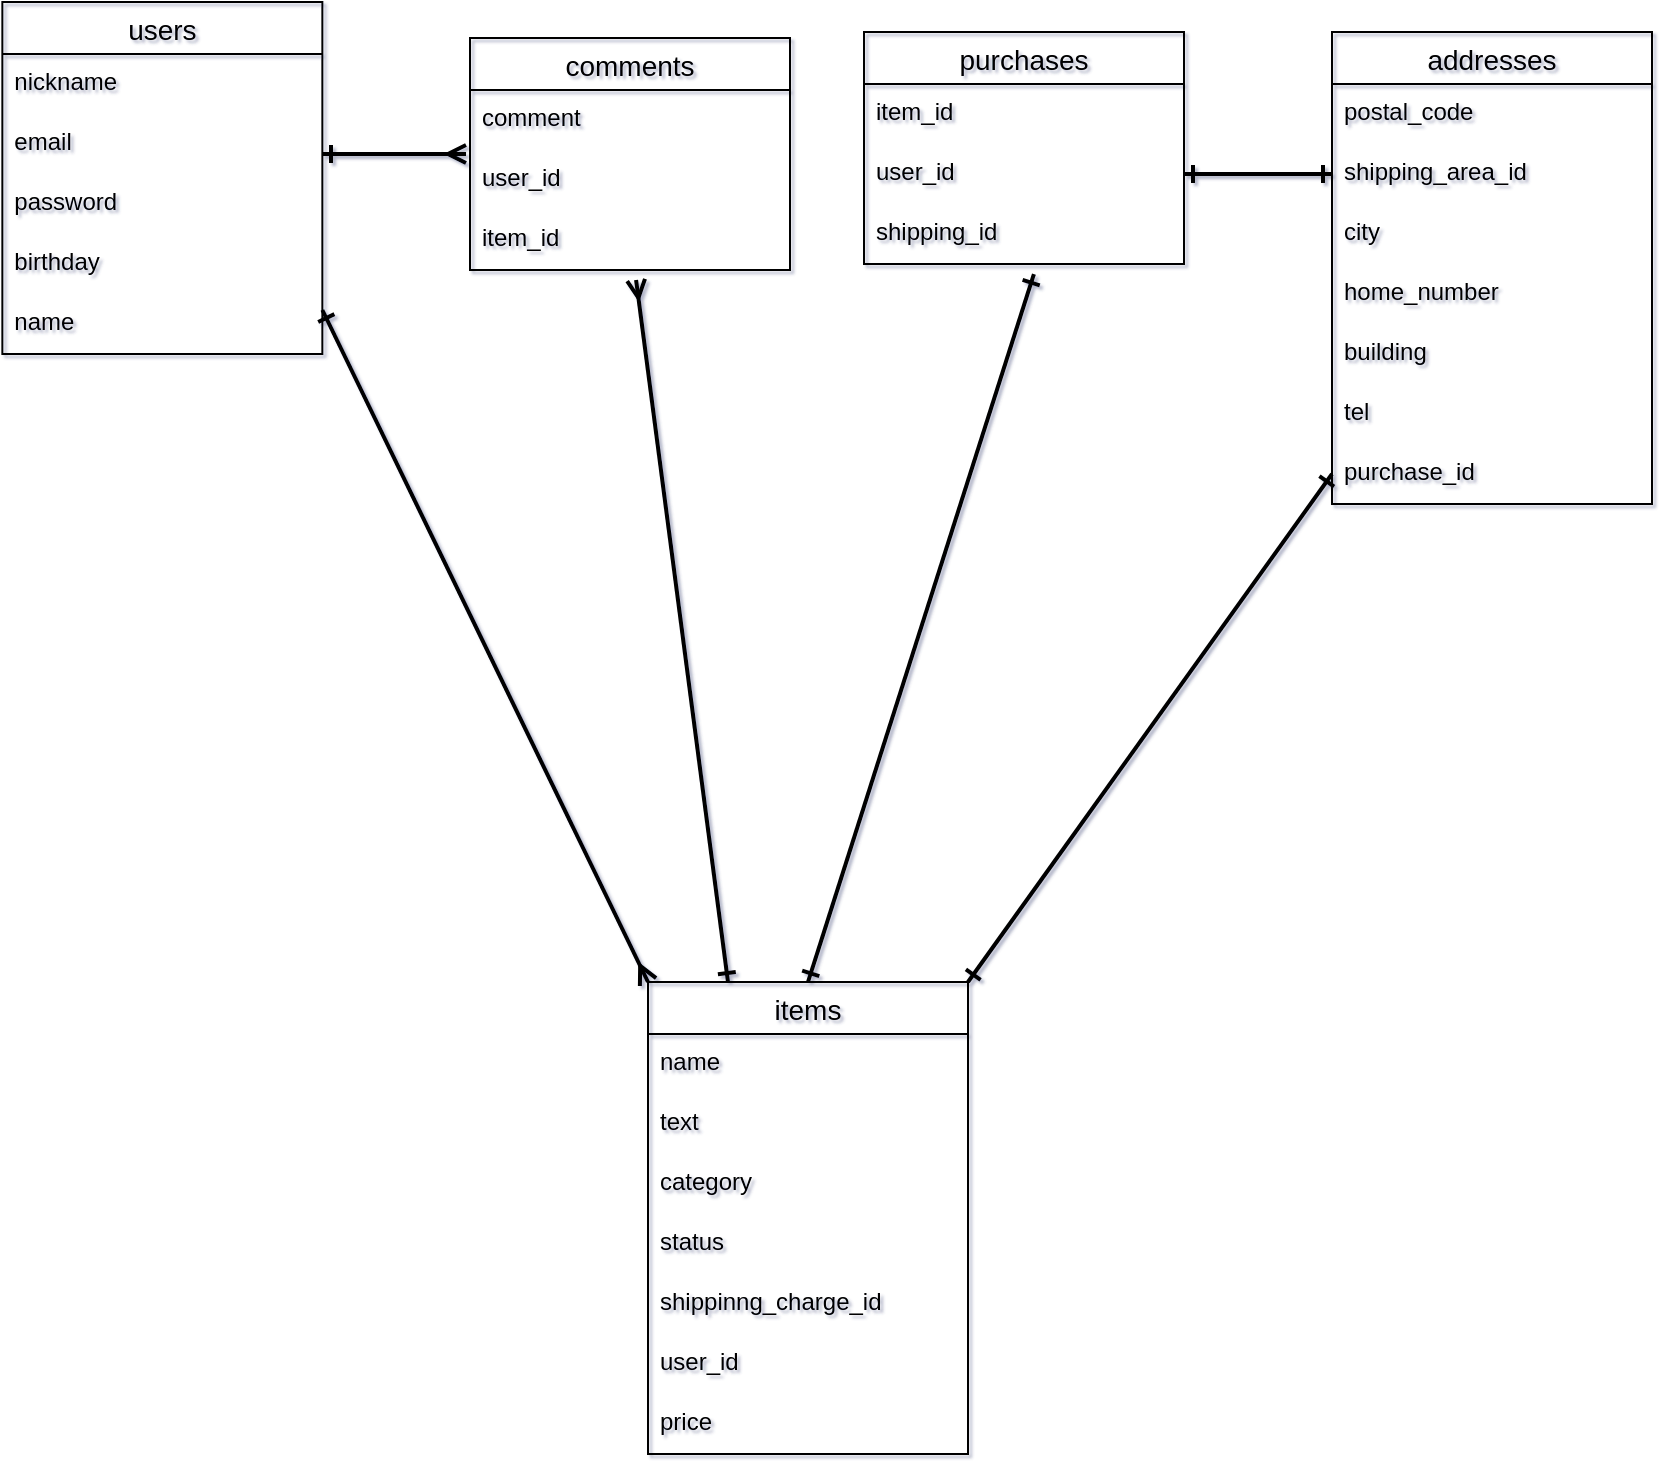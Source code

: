 <mxfile>
    <diagram id="Oeq7eTY7jD4kqrIDmQNH" name="ページ1">
        <mxGraphModel dx="350" dy="424" grid="0" gridSize="10" guides="1" tooltips="1" connect="1" arrows="1" fold="1" page="1" pageScale="1" pageWidth="850" pageHeight="1100" math="0" shadow="1">
            <root>
                <mxCell id="0"/>
                <mxCell id="103" parent="0"/>
                <mxCell id="130" value="addresses" style="swimlane;fontStyle=0;childLayout=stackLayout;horizontal=1;startSize=26;horizontalStack=0;resizeParent=1;resizeParentMax=0;resizeLast=0;collapsible=1;marginBottom=0;align=center;fontSize=14;fillColor=none;" parent="103" vertex="1">
                    <mxGeometry x="679" y="97" width="160" height="236" as="geometry"/>
                </mxCell>
                <mxCell id="248" value="postal_code" style="text;strokeColor=none;fillColor=none;spacingLeft=4;spacingRight=4;overflow=hidden;rotatable=0;points=[[0,0.5],[1,0.5]];portConstraint=eastwest;fontSize=12;" parent="130" vertex="1">
                    <mxGeometry y="26" width="160" height="30" as="geometry"/>
                </mxCell>
                <mxCell id="134" value="shipping_area_id" style="text;strokeColor=none;fillColor=none;spacingLeft=4;spacingRight=4;overflow=hidden;rotatable=0;points=[[0,0.5],[1,0.5]];portConstraint=eastwest;fontSize=12;" parent="130" vertex="1">
                    <mxGeometry y="56" width="160" height="30" as="geometry"/>
                </mxCell>
                <mxCell id="249" value="city" style="text;strokeColor=none;fillColor=none;spacingLeft=4;spacingRight=4;overflow=hidden;rotatable=0;points=[[0,0.5],[1,0.5]];portConstraint=eastwest;fontSize=12;" parent="130" vertex="1">
                    <mxGeometry y="86" width="160" height="30" as="geometry"/>
                </mxCell>
                <mxCell id="250" value="home_number" style="text;strokeColor=none;fillColor=none;spacingLeft=4;spacingRight=4;overflow=hidden;rotatable=0;points=[[0,0.5],[1,0.5]];portConstraint=eastwest;fontSize=12;" parent="130" vertex="1">
                    <mxGeometry y="116" width="160" height="30" as="geometry"/>
                </mxCell>
                <mxCell id="251" value="building" style="text;strokeColor=none;fillColor=none;spacingLeft=4;spacingRight=4;overflow=hidden;rotatable=0;points=[[0,0.5],[1,0.5]];portConstraint=eastwest;fontSize=12;" parent="130" vertex="1">
                    <mxGeometry y="146" width="160" height="30" as="geometry"/>
                </mxCell>
                <mxCell id="138" value="tel" style="text;strokeColor=none;fillColor=none;spacingLeft=4;spacingRight=4;overflow=hidden;rotatable=0;points=[[0,0.5],[1,0.5]];portConstraint=eastwest;fontSize=12;" parent="130" vertex="1">
                    <mxGeometry y="176" width="160" height="30" as="geometry"/>
                </mxCell>
                <mxCell id="241" value="purchase_id" style="text;strokeColor=none;fillColor=none;spacingLeft=4;spacingRight=4;overflow=hidden;rotatable=0;points=[[0,0.5],[1,0.5]];portConstraint=eastwest;fontSize=12;" parent="130" vertex="1">
                    <mxGeometry y="206" width="160" height="30" as="geometry"/>
                </mxCell>
                <mxCell id="119" value="items" style="swimlane;fontStyle=0;childLayout=stackLayout;horizontal=1;startSize=26;horizontalStack=0;resizeParent=1;resizeParentMax=0;resizeLast=0;collapsible=1;marginBottom=0;align=center;fontSize=14;fillColor=none;" parent="103" vertex="1">
                    <mxGeometry x="337" y="572" width="160" height="236" as="geometry"/>
                </mxCell>
                <mxCell id="221" value="name" style="text;strokeColor=none;fillColor=none;spacingLeft=4;spacingRight=4;overflow=hidden;rotatable=0;points=[[0,0.5],[1,0.5]];portConstraint=eastwest;fontSize=12;" parent="119" vertex="1">
                    <mxGeometry y="26" width="160" height="30" as="geometry"/>
                </mxCell>
                <mxCell id="223" value="text" style="text;strokeColor=none;fillColor=none;spacingLeft=4;spacingRight=4;overflow=hidden;rotatable=0;points=[[0,0.5],[1,0.5]];portConstraint=eastwest;fontSize=12;" parent="119" vertex="1">
                    <mxGeometry y="56" width="160" height="30" as="geometry"/>
                </mxCell>
                <mxCell id="246" value="category" style="text;strokeColor=none;fillColor=none;spacingLeft=4;spacingRight=4;overflow=hidden;rotatable=0;points=[[0,0.5],[1,0.5]];portConstraint=eastwest;fontSize=12;" parent="119" vertex="1">
                    <mxGeometry y="86" width="160" height="30" as="geometry"/>
                </mxCell>
                <mxCell id="247" value="status" style="text;strokeColor=none;fillColor=none;spacingLeft=4;spacingRight=4;overflow=hidden;rotatable=0;points=[[0,0.5],[1,0.5]];portConstraint=eastwest;fontSize=12;" parent="119" vertex="1">
                    <mxGeometry y="116" width="160" height="30" as="geometry"/>
                </mxCell>
                <mxCell id="225" value="shippinng_charge_id" style="text;strokeColor=none;fillColor=none;spacingLeft=4;spacingRight=4;overflow=hidden;rotatable=0;points=[[0,0.5],[1,0.5]];portConstraint=eastwest;fontSize=12;" parent="119" vertex="1">
                    <mxGeometry y="146" width="160" height="30" as="geometry"/>
                </mxCell>
                <mxCell id="219" value="user_id" style="text;strokeColor=none;fillColor=none;spacingLeft=4;spacingRight=4;overflow=hidden;rotatable=0;points=[[0,0.5],[1,0.5]];portConstraint=eastwest;fontSize=12;" parent="119" vertex="1">
                    <mxGeometry y="176" width="160" height="30" as="geometry"/>
                </mxCell>
                <mxCell id="129" value="price" style="text;strokeColor=none;fillColor=none;spacingLeft=4;spacingRight=4;overflow=hidden;rotatable=0;points=[[0,0.5],[1,0.5]];portConstraint=eastwest;fontSize=12;" parent="119" vertex="1">
                    <mxGeometry y="206" width="160" height="30" as="geometry"/>
                </mxCell>
                <mxCell id="195" value="purchases" style="swimlane;fontStyle=0;childLayout=stackLayout;horizontal=1;startSize=26;horizontalStack=0;resizeParent=1;resizeParentMax=0;resizeLast=0;collapsible=1;marginBottom=0;align=center;fontSize=14;fillColor=none;" parent="103" vertex="1">
                    <mxGeometry x="445" y="97" width="160" height="116" as="geometry"/>
                </mxCell>
                <mxCell id="218" value="item_id" style="text;strokeColor=none;fillColor=none;spacingLeft=4;spacingRight=4;overflow=hidden;rotatable=0;points=[[0,0.5],[1,0.5]];portConstraint=eastwest;fontSize=12;" parent="195" vertex="1">
                    <mxGeometry y="26" width="160" height="30" as="geometry"/>
                </mxCell>
                <mxCell id="240" value="user_id" style="text;strokeColor=none;fillColor=none;spacingLeft=4;spacingRight=4;overflow=hidden;rotatable=0;points=[[0,0.5],[1,0.5]];portConstraint=eastwest;fontSize=12;" parent="195" vertex="1">
                    <mxGeometry y="56" width="160" height="30" as="geometry"/>
                </mxCell>
                <mxCell id="242" value="shipping_id" style="text;strokeColor=none;fillColor=none;spacingLeft=4;spacingRight=4;overflow=hidden;rotatable=0;points=[[0,0.5],[1,0.5]];portConstraint=eastwest;fontSize=12;" parent="195" vertex="1">
                    <mxGeometry y="86" width="160" height="30" as="geometry"/>
                </mxCell>
                <mxCell id="213" value="" style="endArrow=ERone;html=1;strokeWidth=2;startArrow=ERone;startFill=0;endFill=0;exitX=1;exitY=0;exitDx=0;exitDy=0;entryX=0;entryY=0.5;entryDx=0;entryDy=0;" parent="103" source="119" target="241" edge="1">
                    <mxGeometry width="50" height="50" relative="1" as="geometry">
                        <mxPoint x="720" y="430" as="sourcePoint"/>
                        <mxPoint x="720" y="248" as="targetPoint"/>
                    </mxGeometry>
                </mxCell>
                <mxCell id="216" value="" style="endArrow=ERone;html=1;strokeWidth=2;entryX=0.5;entryY=0;entryDx=0;entryDy=0;startArrow=ERone;startFill=0;endFill=0;exitX=0.531;exitY=1.167;exitDx=0;exitDy=0;exitPerimeter=0;" parent="103" source="242" target="119" edge="1">
                    <mxGeometry width="50" height="50" relative="1" as="geometry">
                        <mxPoint x="174.18" y="480" as="sourcePoint"/>
                        <mxPoint x="620" y="480" as="targetPoint"/>
                    </mxGeometry>
                </mxCell>
                <mxCell id="217" value="" style="endArrow=ERmany;html=1;strokeWidth=2;startArrow=ERone;startFill=0;endFill=0;entryX=0;entryY=0;entryDx=0;entryDy=0;" parent="103" target="119" edge="1">
                    <mxGeometry width="50" height="50" relative="1" as="geometry">
                        <mxPoint x="174.18" y="236" as="sourcePoint"/>
                        <mxPoint x="620" y="460" as="targetPoint"/>
                    </mxGeometry>
                </mxCell>
                <mxCell id="226" value="comments" style="swimlane;fontStyle=0;childLayout=stackLayout;horizontal=1;startSize=26;horizontalStack=0;resizeParent=1;resizeParentMax=0;resizeLast=0;collapsible=1;marginBottom=0;align=center;fontSize=14;fillColor=none;" parent="103" vertex="1">
                    <mxGeometry x="248" y="100" width="160" height="116" as="geometry"/>
                </mxCell>
                <mxCell id="227" value="comment" style="text;strokeColor=none;fillColor=none;spacingLeft=4;spacingRight=4;overflow=hidden;rotatable=0;points=[[0,0.5],[1,0.5]];portConstraint=eastwest;fontSize=12;" parent="226" vertex="1">
                    <mxGeometry y="26" width="160" height="30" as="geometry"/>
                </mxCell>
                <mxCell id="228" value="user_id" style="text;strokeColor=none;fillColor=none;spacingLeft=4;spacingRight=4;overflow=hidden;rotatable=0;points=[[0,0.5],[1,0.5]];portConstraint=eastwest;fontSize=12;" parent="226" vertex="1">
                    <mxGeometry y="56" width="160" height="30" as="geometry"/>
                </mxCell>
                <mxCell id="229" value="item_id" style="text;strokeColor=none;fillColor=none;spacingLeft=4;spacingRight=4;overflow=hidden;rotatable=0;points=[[0,0.5],[1,0.5]];portConstraint=eastwest;fontSize=12;" parent="226" vertex="1">
                    <mxGeometry y="86" width="160" height="30" as="geometry"/>
                </mxCell>
                <mxCell id="230" value="" style="endArrow=ERmany;html=1;fontColor=#F0F0F0;startArrow=ERone;startFill=0;endFill=0;strokeWidth=2;" parent="103" edge="1">
                    <mxGeometry width="50" height="50" relative="1" as="geometry">
                        <mxPoint x="174" y="158" as="sourcePoint"/>
                        <mxPoint x="246" y="158" as="targetPoint"/>
                    </mxGeometry>
                </mxCell>
                <mxCell id="233" value="users" style="swimlane;fontStyle=0;childLayout=stackLayout;horizontal=1;startSize=26;horizontalStack=0;resizeParent=1;resizeParentMax=0;resizeLast=0;collapsible=1;marginBottom=0;align=center;fontSize=14;fillColor=none;" parent="103" vertex="1">
                    <mxGeometry x="14.18" y="82" width="160" height="176" as="geometry"/>
                </mxCell>
                <mxCell id="234" value="nickname" style="text;strokeColor=none;fillColor=none;spacingLeft=4;spacingRight=4;overflow=hidden;rotatable=0;points=[[0,0.5],[1,0.5]];portConstraint=eastwest;fontSize=12;" parent="233" vertex="1">
                    <mxGeometry y="26" width="160" height="30" as="geometry"/>
                </mxCell>
                <mxCell id="235" value="email" style="text;strokeColor=none;fillColor=none;spacingLeft=4;spacingRight=4;overflow=hidden;rotatable=0;points=[[0,0.5],[1,0.5]];portConstraint=eastwest;fontSize=12;" parent="233" vertex="1">
                    <mxGeometry y="56" width="160" height="30" as="geometry"/>
                </mxCell>
                <mxCell id="236" value="password" style="text;strokeColor=none;fillColor=none;spacingLeft=4;spacingRight=4;overflow=hidden;rotatable=0;points=[[0,0.5],[1,0.5]];portConstraint=eastwest;fontSize=12;" parent="233" vertex="1">
                    <mxGeometry y="86" width="160" height="30" as="geometry"/>
                </mxCell>
                <mxCell id="237" value="birthday" style="text;strokeColor=none;fillColor=none;spacingLeft=4;spacingRight=4;overflow=hidden;rotatable=0;points=[[0,0.5],[1,0.5]];portConstraint=eastwest;fontSize=12;" parent="233" vertex="1">
                    <mxGeometry y="116" width="160" height="30" as="geometry"/>
                </mxCell>
                <mxCell id="238" value="name" style="text;strokeColor=none;fillColor=none;spacingLeft=4;spacingRight=4;overflow=hidden;rotatable=0;points=[[0,0.5],[1,0.5]];portConstraint=eastwest;fontSize=12;" parent="233" vertex="1">
                    <mxGeometry y="146" width="160" height="30" as="geometry"/>
                </mxCell>
                <mxCell id="243" value="" style="endArrow=ERmany;html=1;strokeWidth=2;fontColor=#000000;entryX=0.519;entryY=1.167;entryDx=0;entryDy=0;entryPerimeter=0;exitX=0.25;exitY=0;exitDx=0;exitDy=0;startArrow=ERone;startFill=0;endFill=0;" parent="103" source="119" target="229" edge="1">
                    <mxGeometry width="50" height="50" relative="1" as="geometry">
                        <mxPoint x="373" y="566" as="sourcePoint"/>
                        <mxPoint x="451" y="439" as="targetPoint"/>
                    </mxGeometry>
                </mxCell>
                <mxCell id="245" value="" style="endArrow=ERone;html=1;strokeWidth=2;fontColor=#000000;exitX=1;exitY=0.5;exitDx=0;exitDy=0;entryX=0;entryY=0.5;entryDx=0;entryDy=0;startArrow=ERone;startFill=0;endFill=0;" parent="103" source="240" target="134" edge="1">
                    <mxGeometry width="50" height="50" relative="1" as="geometry">
                        <mxPoint x="614" y="203" as="sourcePoint"/>
                        <mxPoint x="664" y="153" as="targetPoint"/>
                    </mxGeometry>
                </mxCell>
            </root>
        </mxGraphModel>
    </diagram>
</mxfile>